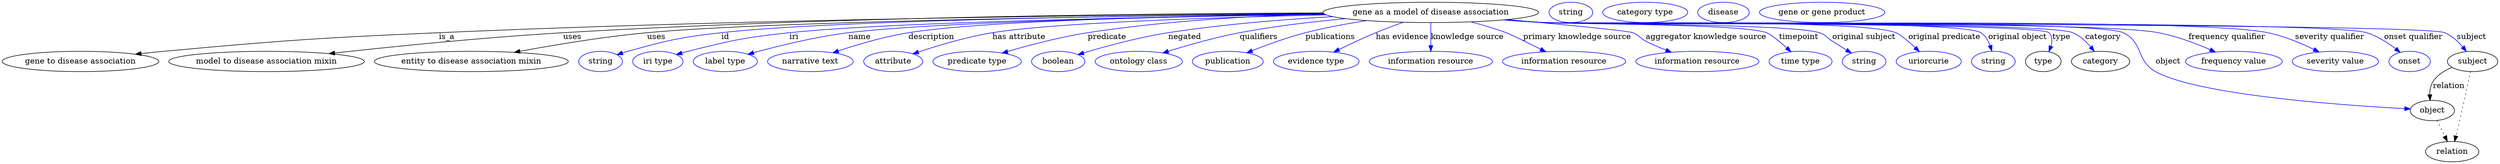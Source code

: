 digraph {
	graph [bb="0,0,4395,283"];
	node [label="\N"];
	"gene as a model of disease association"	[height=0.5,
		label="gene as a model of disease association",
		pos="2515.8,265",
		width=5.2718];
	"gene to disease association"	[height=0.5,
		pos="137.79,178",
		width=3.8274];
	"gene as a model of disease association" -> "gene to disease association"	[label=is_a,
		lp="783.79,221.5",
		pos="e,234.58,190.85 2326.8,263.17 2006.3,261.11 1336,253.92 769.79,229 553.94,219.5 499.94,215.75 284.79,196 271.84,194.81 258.27,193.43 \
244.83,191.98"];
	"model to disease association mixin"	[height=0.5,
		pos="465.79,178",
		width=4.7843];
	"gene as a model of disease association" -> "model to disease association mixin"	[label=uses,
		lp="1005.3,221.5",
		pos="e,575.8,191.85 2326.1,264.06 2037.2,263.15 1469.7,257.46 988.79,229 850.3,220.8 691.76,204.7 585.88,192.97"];
	"entity to disease association mixin"	[height=0.5,
		pos="826.79,178",
		width=4.7482];
	"gene as a model of disease association" -> "entity to disease association mixin"	[label=uses,
		lp="1152.3,221.5",
		pos="e,902.61,194.21 2327.7,262.38 2005.6,259.07 1361.2,250 1135.8,229 1059.9,221.93 974.49,207.61 912.71,196.1"];
	id	[color=blue,
		height=0.5,
		label=string,
		pos="1053.8,178",
		width=1.0652];
	"gene as a model of disease association" -> id	[color=blue,
		label=id,
		lp="1273.8,221.5",
		pos="e,1082.8,190.01 2327.5,262.63 2030.4,259.81 1466.3,251.58 1266.8,229 1192.5,220.59 1173.9,215.87 1101.8,196 1098.7,195.14 1095.5,\
194.18 1092.3,193.17",
		style=solid];
	iri	[color=blue,
		height=0.5,
		label="iri type",
		pos="1154.8,178",
		width=1.2277];
	"gene as a model of disease association" -> iri	[color=blue,
		label=iri,
		lp="1394.8,221.5",
		pos="e,1187.4,190.18 2329.3,261.64 2056.9,257.61 1563.7,247.94 1386.8,229 1306.4,220.39 1286.2,215.73 1207.8,196 1204.4,195.14 1200.8,\
194.17 1197.3,193.16",
		style=solid];
	name	[color=blue,
		height=0.5,
		label="label type",
		pos="1273.8,178",
		width=1.5707];
	"gene as a model of disease association" -> name	[color=blue,
		label=name,
		lp="1509.8,221.5",
		pos="e,1313.9,190.9 2329,261.71 2078.4,257.93 1646.6,248.75 1489.8,229 1432,221.72 1367.1,205.6 1323.7,193.62",
		style=solid];
	description	[color=blue,
		height=0.5,
		label="narrative text",
		pos="1423.8,178",
		width=2.0943];
	"gene as a model of disease association" -> description	[color=blue,
		label=description,
		lp="1636.3,221.5",
		pos="e,1463.1,193.43 2328,262.27 2100.7,259.22 1731.6,250.98 1595.8,229 1553.5,222.15 1506.8,208.17 1472.8,196.73",
		style=solid];
	"has attribute"	[color=blue,
		height=0.5,
		label=attribute,
		pos="1568.8,178",
		width=1.4443];
	"gene as a model of disease association" -> "has attribute"	[color=blue,
		label="has attribute",
		lp="1790.8,221.5",
		pos="e,1603.4,191.5 2331.7,260.59 2140,256.15 1852.6,246.76 1743.8,229 1698.5,221.61 1648.3,206.52 1613.3,194.84",
		style=solid];
	predicate	[color=blue,
		height=0.5,
		label="predicate type",
		pos="1716.8,178",
		width=2.1665];
	"gene as a model of disease association" -> predicate	[color=blue,
		label=predicate,
		lp="1945.8,221.5",
		pos="e,1760.8,192.89 2327.7,262.43 2208.1,259.13 2050.1,250.53 1911.8,229 1863.4,221.47 1809.7,207.23 1770.8,195.86",
		style=solid];
	negated	[color=blue,
		height=0.5,
		label=boolean,
		pos="1859.8,178",
		width=1.2999];
	"gene as a model of disease association" -> negated	[color=blue,
		label=negated,
		lp="2081.8,221.5",
		pos="e,1894.6,190.23 2343.3,257.5 2255.8,252.55 2148.3,243.93 2052.8,229 2001.1,220.93 1943.3,204.98 1904.5,193.26",
		style=solid];
	qualifiers	[color=blue,
		height=0.5,
		label="ontology class",
		pos="2000.8,178",
		width=2.1304];
	"gene as a model of disease association" -> qualifiers	[color=blue,
		label=qualifiers,
		lp="2212.3,221.5",
		pos="e,2043.1,193.09 2365.7,253.92 2307,248.55 2239.5,240.58 2178.8,229 2135.7,220.77 2087.9,207.08 2052.7,196.11",
		style=solid];
	publications	[color=blue,
		height=0.5,
		label=publication,
		pos="2157.8,178",
		width=1.7332];
	"gene as a model of disease association" -> publications	[color=blue,
		label=publications,
		lp="2338.8,221.5",
		pos="e,2191.3,193.28 2403.3,250.48 2368.3,245.12 2329.7,238.04 2294.8,229 2262.6,220.66 2227.4,207.71 2200.7,197.08",
		style=solid];
	"has evidence"	[color=blue,
		height=0.5,
		label="evidence type",
		pos="2313.8,178",
		width=2.0943];
	"gene as a model of disease association" -> "has evidence"	[color=blue,
		label="has evidence",
		lp="2465.3,221.5",
		pos="e,2344.7,194.69 2467.1,247.48 2451.5,241.92 2434.3,235.48 2418.8,229 2397,219.91 2373.2,208.7 2353.8,199.2",
		style=solid];
	"knowledge source"	[color=blue,
		height=0.5,
		label="information resource",
		pos="2515.8,178",
		width=3.015];
	"gene as a model of disease association" -> "knowledge source"	[color=blue,
		label="knowledge source",
		lp="2580.3,221.5",
		pos="e,2515.8,196.18 2515.8,246.8 2515.8,235.16 2515.8,219.55 2515.8,206.24",
		style=solid];
	"primary knowledge source"	[color=blue,
		height=0.5,
		label="information resource",
		pos="2750.8,178",
		width=3.015];
	"gene as a model of disease association" -> "primary knowledge source"	[color=blue,
		label="primary knowledge source",
		lp="2773.8,221.5",
		pos="e,2718.5,195.23 2586.3,248.22 2606.7,242.91 2628.9,236.42 2648.8,229 2655.1,226.64 2684,212.46 2709.3,199.8",
		style=solid];
	"aggregator knowledge source"	[color=blue,
		height=0.5,
		label="information resource",
		pos="2985.8,178",
		width=3.015];
	"gene as a model of disease association" -> "aggregator knowledge source"	[color=blue,
		label="aggregator knowledge source",
		lp="3001.3,221.5",
		pos="e,2940.1,194.43 2650.6,252.25 2746.8,243.61 2861.1,232.76 2871.8,229 2883.3,224.95 2883.9,219.55 2894.8,214 2906.1,208.22 2918.6,\
202.83 2930.6,198.09",
		style=solid];
	timepoint	[color=blue,
		height=0.5,
		label="time type",
		pos="3167.8,178",
		width=1.5346];
	"gene as a model of disease association" -> timepoint	[color=blue,
		label=timepoint,
		lp="3164.8,221.5",
		pos="e,3150.9,195.2 2647.4,252.02 2669.9,250.19 2693,248.43 2714.8,247 2758.4,244.14 3067,244.82 3107.8,229 3115.7,225.91 3130.4,213.77 \
3143.2,202.23",
		style=solid];
	"original subject"	[color=blue,
		height=0.5,
		label=string,
		pos="3279.8,178",
		width=1.0652];
	"gene as a model of disease association" -> "original subject"	[color=blue,
		label="original subject",
		lp="3279.8,221.5",
		pos="e,3257.7,192.7 2646.6,251.92 2669.3,250.08 2692.7,248.35 2714.8,247 2768.7,243.7 3149.3,245.35 3200.8,229 3212.4,225.31 3213.5,220.57 \
3223.8,214 3231.9,208.79 3240.8,203.21 3249,198.07",
		style=solid];
	"original predicate"	[color=blue,
		height=0.5,
		label=uriorcurie,
		pos="3393.8,178",
		width=1.5887];
	"gene as a model of disease association" -> "original predicate"	[color=blue,
		label="original predicate",
		lp="3421.3,221.5",
		pos="e,3377.2,195.5 2645.5,251.86 2668.6,250 2692.4,248.28 2714.8,247 2783.7,243.06 3271.4,253.98 3335.8,229 3343.5,225.99 3357.6,213.99 \
3369.9,202.5",
		style=solid];
	"original object"	[color=blue,
		height=0.5,
		label=string,
		pos="3507.8,178",
		width=1.0652];
	"gene as a model of disease association" -> "original object"	[color=blue,
		label="original object",
		lp="3550.3,221.5",
		pos="e,3505,196.44 2645,251.79 2668.2,249.93 2692.2,248.23 2714.8,247 2757.6,244.68 3450.2,252.83 3485.8,229 3493.7,223.71 3498.8,214.9 \
3502,206.13",
		style=solid];
	type	[height=0.5,
		pos="3595.8,178",
		width=0.86659];
	"gene as a model of disease association" -> type	[color=blue,
		label=type,
		lp="3627.8,221.5",
		pos="e,3605.7,195.51 2644.7,251.76 2668,249.89 2692.1,248.2 2714.8,247 2739.5,245.7 3588.5,246.68 3605.8,229 3612,222.66 3611.8,213.62 \
3609.3,204.96",
		style=solid];
	category	[height=0.5,
		pos="3696.8,178",
		width=1.4263];
	"gene as a model of disease association" -> category	[color=blue,
		label=category,
		lp="3701.3,221.5",
		pos="e,3685.7,195.85 2644.4,251.76 2667.8,249.89 2692,248.19 2714.8,247 2766.6,244.29 3600.2,249.54 3647.8,229 3660.2,223.66 3671,213.56 \
3679.3,203.82",
		style=solid];
	object	[height=0.5,
		pos="4279.8,91",
		width=1.0832];
	"gene as a model of disease association" -> object	[color=blue,
		label=object,
		lp="3814.8,178",
		pos="e,4241.2,93.765 2644.4,251.73 2667.8,249.86 2692,248.17 2714.8,247 2771.5,244.08 3685.7,253.87 3736.8,229 3772.3,211.7 3758.4,179.41 \
3792.8,160 3867.2,118.02 4122.8,100.12 4230.9,94.306",
		style=solid];
	"frequency qualifier"	[color=blue,
		height=0.5,
		label="frequency value",
		pos="3930.8,178",
		width=2.3651];
	"gene as a model of disease association" -> "frequency qualifier"	[color=blue,
		label="frequency qualifier",
		lp="3918.8,221.5",
		pos="e,3898.4,194.79 2644.2,251.73 2667.6,249.86 2691.9,248.16 2714.8,247 2835,240.87 3679.6,251.51 3797.8,229 3829.4,222.99 3863.3,210.13 \
3888.9,198.97",
		style=solid];
	"severity qualifier"	[color=blue,
		height=0.5,
		label="severity value",
		pos="4109.8,178",
		width=2.1123];
	"gene as a model of disease association" -> "severity qualifier"	[color=blue,
		label="severity qualifier",
		lp="4099.8,221.5",
		pos="e,4081,194.81 2643.9,251.71 2667.4,249.83 2691.8,248.14 2714.8,247 2856.4,239.96 3852,257.99 3990.8,229 4019.1,223.08 4049.2,210.4 \
4072,199.29",
		style=solid];
	"onset qualifier"	[color=blue,
		height=0.5,
		label=onset,
		pos="4239.8,178",
		width=1.011];
	"gene as a model of disease association" -> "onset qualifier"	[color=blue,
		label="onset qualifier",
		lp="4247.3,221.5",
		pos="e,4223.1,194.29 2643.6,251.7 2667.3,249.81 2691.8,248.13 2714.8,247 2795.3,243.07 4087.8,252.82 4164.8,229 4183.2,223.29 4201.3,\
211.47 4215.1,200.75",
		style=solid];
	subject	[height=0.5,
		pos="4350.8,178",
		width=1.2277];
	"gene as a model of disease association" -> subject	[color=blue,
		label=subject,
		lp="4349.8,221.5",
		pos="e,4340,195.88 2643.6,251.67 2667.3,249.79 2691.8,248.11 2714.8,247 2758.9,244.87 4262.3,246.53 4302.8,229 4315,223.7 4325.7,213.6 \
4333.8,203.86",
		style=solid];
	association_type	[color=blue,
		height=0.5,
		label=string,
		pos="2761.8,265",
		width=1.0652];
	association_category	[color=blue,
		height=0.5,
		label="category type",
		pos="2892.8,265",
		width=2.0762];
	relation	[height=0.5,
		pos="4314.8,18",
		width=1.2999];
	object -> relation	[pos="e,4306.3,36.198 4288.1,73.174 4292.2,64.896 4297.2,54.723 4301.8,45.438",
		style=dotted];
	"gene to disease association_object"	[color=blue,
		height=0.5,
		label=disease,
		pos="3030.8,265",
		width=1.2638];
	subject -> object	[label=relation,
		lp="4308.8,134.5",
		pos="e,4276,109.01 4314.4,167.42 4301.6,162.12 4288.4,154.06 4280.8,142 4276.5,135.26 4275.2,126.93 4275.2,119.01"];
	subject -> relation	[pos="e,4319,36.005 4347.1,160.05 4342.7,139.44 4334.9,103.63 4327.8,73 4325.8,64.183 4323.5,54.574 4321.4,45.938",
		style=dotted];
	"gene as a model of disease association_subject"	[color=blue,
		height=0.5,
		label="gene or gene product",
		pos="3204.8,265",
		width=3.0692];
}
